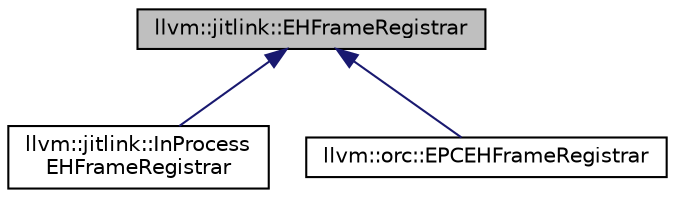 digraph "llvm::jitlink::EHFrameRegistrar"
{
 // LATEX_PDF_SIZE
  bgcolor="transparent";
  edge [fontname="Helvetica",fontsize="10",labelfontname="Helvetica",labelfontsize="10"];
  node [fontname="Helvetica",fontsize="10",shape=record];
  Node1 [label="llvm::jitlink::EHFrameRegistrar",height=0.2,width=0.4,color="black", fillcolor="grey75", style="filled", fontcolor="black",tooltip="Supports registration/deregistration of EH-frames in a target process."];
  Node1 -> Node2 [dir="back",color="midnightblue",fontsize="10",style="solid",fontname="Helvetica"];
  Node2 [label="llvm::jitlink::InProcess\lEHFrameRegistrar",height=0.2,width=0.4,color="black",URL="$classllvm_1_1jitlink_1_1InProcessEHFrameRegistrar.html",tooltip="Registers / Deregisters EH-frames in the current process."];
  Node1 -> Node3 [dir="back",color="midnightblue",fontsize="10",style="solid",fontname="Helvetica"];
  Node3 [label="llvm::orc::EPCEHFrameRegistrar",height=0.2,width=0.4,color="black",URL="$classllvm_1_1orc_1_1EPCEHFrameRegistrar.html",tooltip="Register/Deregisters EH frames in a remote process via a ExecutorProcessControl instance."];
}
